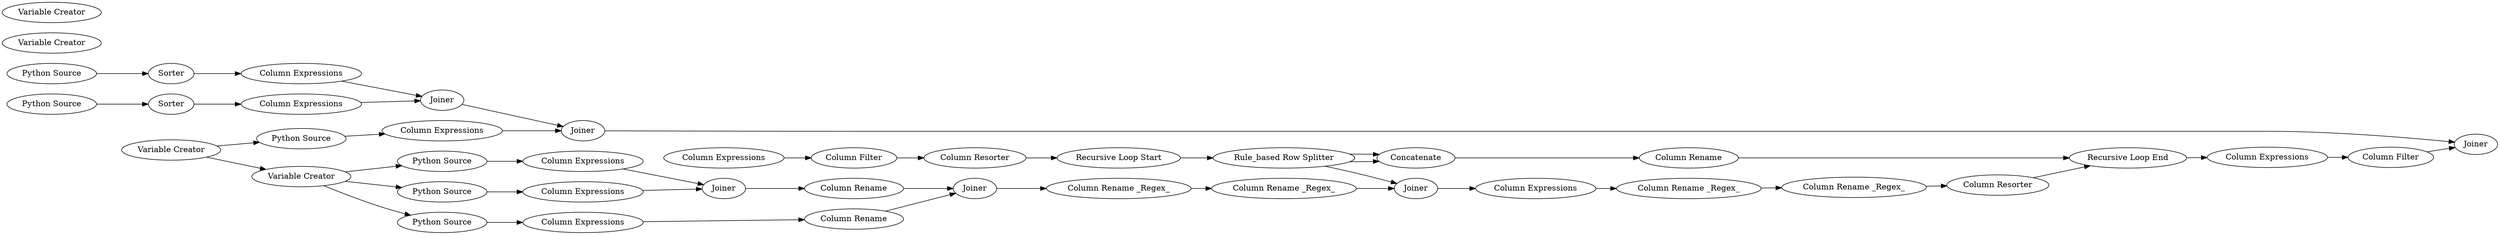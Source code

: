 digraph {
	19 [label="Python Source"]
	25 [label="Python Source"]
	32 [label="Column Expressions"]
	33 [label="Column Expressions"]
	58 [label=Joiner]
	70 [label="Python Source"]
	71 [label="Column Expressions"]
	113 [label="Column Rename"]
	114 [label="Column Rename"]
	185 [label=Joiner]
	196 [label="Variable Creator"]
	197 [label="Variable Creator"]
	48 [label=Sorter]
	49 [label="Column Expressions"]
	55 [label="Column Expressions"]
	56 [label=Sorter]
	57 [label="Column Expressions"]
	199 [label="Python Source"]
	200 [label="Python Source"]
	201 [label="Python Source"]
	202 [label=Joiner]
	203 [label=Joiner]
	205 [label=Joiner]
	101 [label="Recursive Loop Start"]
	104 [label="Recursive Loop End"]
	109 [label=Joiner]
	115 [label="Rule_based Row Splitter"]
	116 [label="Column Rename _Regex_"]
	117 [label="Column Rename _Regex_"]
	118 [label="Column Expressions"]
	121 [label="Column Rename"]
	122 [label="Column Expressions"]
	123 [label="Column Filter"]
	124 [label="Column Resorter"]
	125 [label="Column Rename _Regex_"]
	126 [label="Column Rename _Regex_"]
	127 [label="Column Resorter"]
	128 [label="Column Expressions"]
	129 [label="Column Filter"]
	187 [label=Concatenate]
	208 [label="Variable Creator"]
	209 [label="Variable Creator"]
	19 -> 33
	25 -> 32
	32 -> 185
	33 -> 114
	70 -> 71
	71 -> 185
	113 -> 58
	114 -> 58
	185 -> 113
	196 -> 70
	196 -> 19
	196 -> 25
	48 -> 49
	49 -> 202
	55 -> 203
	56 -> 57
	57 -> 202
	199 -> 55
	200 -> 56
	201 -> 48
	202 -> 203
	101 -> 115
	104 -> 128
	109 -> 118
	115 -> 187
	115 -> 187
	115 -> 109
	116 -> 117
	117 -> 109
	118 -> 125
	121 -> 104
	122 -> 123
	123 -> 124
	124 -> 101
	125 -> 126
	126 -> 127
	127 -> 104
	128 -> 129
	187 -> 121
	58 -> 116
	203 -> 205
	129 -> 205
	208 -> 196
	208 -> 199
	rankdir=LR
}
